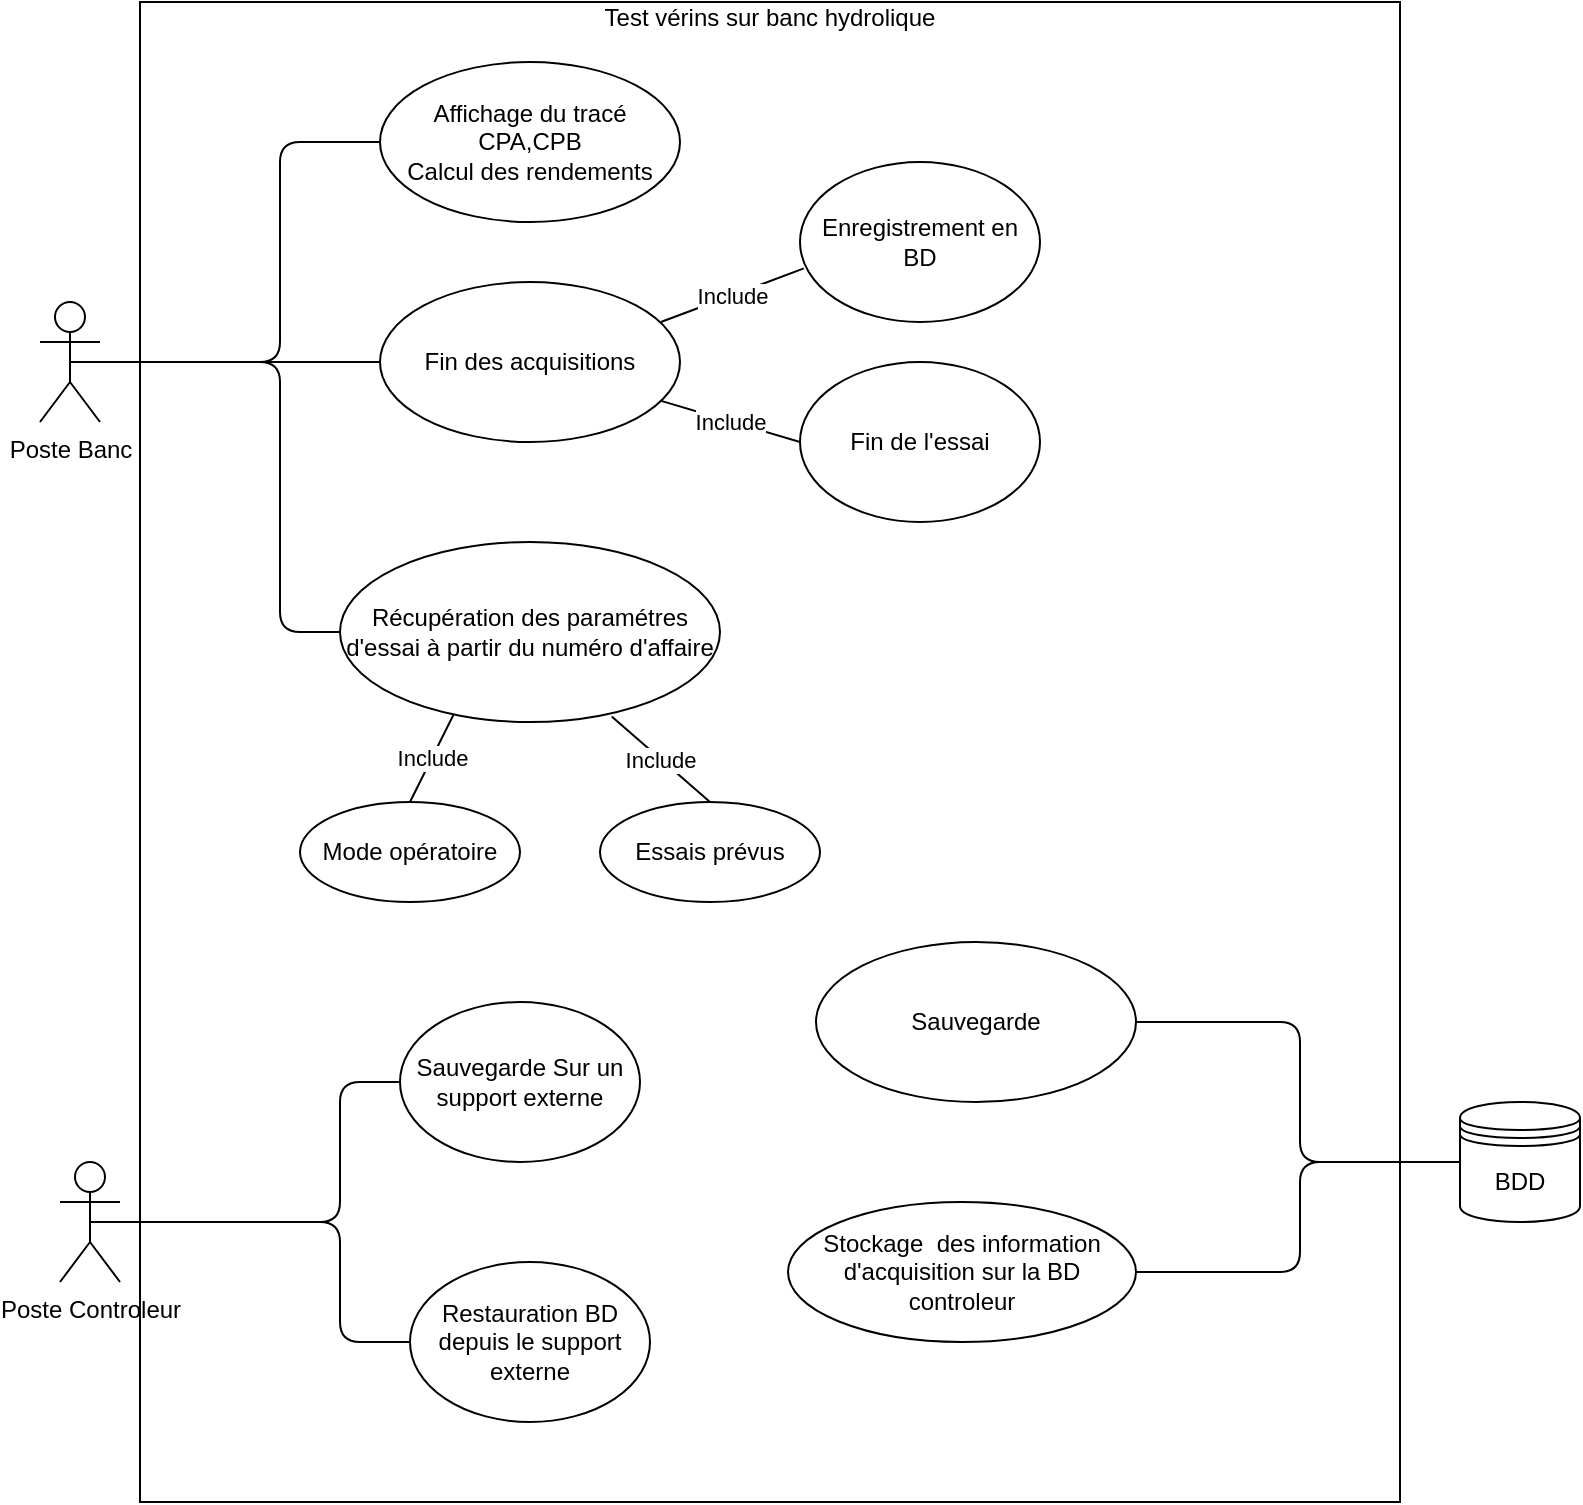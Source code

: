 <mxfile>
    <diagram id="stwNvvhAEf2OUdrHxZNL" name="Page-1">
        <mxGraphModel dx="1561" dy="1129" grid="1" gridSize="10" guides="1" tooltips="1" connect="1" arrows="1" fold="1" page="1" pageScale="1" pageWidth="827" pageHeight="1169" math="0" shadow="0">
            <root>
                <mxCell id="0"/>
                <mxCell id="1" parent="0"/>
                <mxCell id="2" value="Poste Banc" style="shape=umlActor;html=1;verticalLabelPosition=bottom;verticalAlign=top;align=center;" parent="1" vertex="1">
                    <mxGeometry x="40" y="250" width="30" height="60" as="geometry"/>
                </mxCell>
                <mxCell id="5" value="Test vérins sur banc hydrolique&lt;br&gt;&lt;br&gt;&lt;br&gt;&lt;br&gt;&lt;br&gt;&lt;br&gt;&lt;br&gt;&lt;br&gt;&lt;br&gt;&lt;br&gt;&lt;br&gt;&lt;br&gt;&lt;br&gt;&lt;br&gt;&lt;br&gt;&lt;br&gt;&lt;br&gt;&lt;br&gt;&lt;br&gt;&lt;br&gt;&lt;br&gt;&lt;br&gt;&lt;br&gt;&lt;br&gt;&lt;br&gt;&lt;br&gt;&lt;br&gt;&lt;br&gt;&lt;br&gt;&lt;br&gt;&lt;br&gt;&lt;br&gt;&lt;br&gt;&lt;br&gt;&lt;br&gt;&lt;br&gt;&lt;br&gt;&lt;br&gt;&lt;br&gt;&lt;br&gt;&lt;br&gt;&lt;br&gt;&lt;br&gt;&lt;br&gt;&lt;br&gt;&lt;br&gt;&lt;br&gt;&lt;br&gt;&lt;br&gt;&lt;br&gt;&lt;br&gt;&lt;br&gt;" style="rounded=0;whiteSpace=wrap;html=1;" parent="1" vertex="1">
                    <mxGeometry x="90" y="100" width="630" height="750" as="geometry"/>
                </mxCell>
                <mxCell id="6" value="Poste Controleur" style="shape=umlActor;html=1;verticalLabelPosition=bottom;verticalAlign=top;align=center;" parent="1" vertex="1">
                    <mxGeometry x="50" y="680" width="30" height="60" as="geometry"/>
                </mxCell>
                <mxCell id="8" value="Récupération des paramétres d'essai à partir du numéro d'affaire" style="ellipse;whiteSpace=wrap;html=1;" parent="1" vertex="1">
                    <mxGeometry x="190" y="370" width="190" height="90" as="geometry"/>
                </mxCell>
                <mxCell id="12" value="" style="endArrow=none;html=1;entryX=0.5;entryY=0.5;entryDx=0;entryDy=0;entryPerimeter=0;exitX=0;exitY=0.5;exitDx=0;exitDy=0;" parent="1" source="8" target="2" edge="1">
                    <mxGeometry width="50" height="50" relative="1" as="geometry">
                        <mxPoint x="430" y="300" as="sourcePoint"/>
                        <mxPoint x="480" y="250" as="targetPoint"/>
                        <Array as="points">
                            <mxPoint x="160" y="415"/>
                            <mxPoint x="160" y="280"/>
                        </Array>
                    </mxGeometry>
                </mxCell>
                <mxCell id="16" value="Mode opératoire" style="ellipse;whiteSpace=wrap;html=1;" parent="1" vertex="1">
                    <mxGeometry x="170" y="500" width="110" height="50" as="geometry"/>
                </mxCell>
                <mxCell id="17" value="Essais prévus" style="ellipse;whiteSpace=wrap;html=1;" parent="1" vertex="1">
                    <mxGeometry x="320" y="500" width="110" height="50" as="geometry"/>
                </mxCell>
                <mxCell id="19" value="Affichage du tracé CPA,CPB&lt;br&gt;Calcul des rendements" style="ellipse;whiteSpace=wrap;html=1;" parent="1" vertex="1">
                    <mxGeometry x="210" y="130" width="150" height="80" as="geometry"/>
                </mxCell>
                <mxCell id="20" value="Fin des acquisitions" style="ellipse;whiteSpace=wrap;html=1;" parent="1" vertex="1">
                    <mxGeometry x="210" y="240" width="150" height="80" as="geometry"/>
                </mxCell>
                <mxCell id="21" value="Sauvegarde" style="ellipse;whiteSpace=wrap;html=1;" parent="1" vertex="1">
                    <mxGeometry x="428" y="570" width="160" height="80" as="geometry"/>
                </mxCell>
                <mxCell id="23" value="" style="endArrow=none;html=1;exitX=0.5;exitY=0.5;exitDx=0;exitDy=0;exitPerimeter=0;entryX=0;entryY=0.5;entryDx=0;entryDy=0;" parent="1" source="2" target="20" edge="1">
                    <mxGeometry width="50" height="50" relative="1" as="geometry">
                        <mxPoint x="380" y="270" as="sourcePoint"/>
                        <mxPoint x="430" y="220" as="targetPoint"/>
                    </mxGeometry>
                </mxCell>
                <mxCell id="24" value="" style="endArrow=none;html=1;exitX=0.5;exitY=0.5;exitDx=0;exitDy=0;exitPerimeter=0;entryX=0;entryY=0.5;entryDx=0;entryDy=0;" parent="1" source="2" target="19" edge="1">
                    <mxGeometry width="50" height="50" relative="1" as="geometry">
                        <mxPoint x="380" y="270" as="sourcePoint"/>
                        <mxPoint x="430" y="220" as="targetPoint"/>
                        <Array as="points">
                            <mxPoint x="160" y="280"/>
                            <mxPoint x="160" y="170"/>
                        </Array>
                    </mxGeometry>
                </mxCell>
                <mxCell id="28" value="Enregistrement en BD" style="ellipse;whiteSpace=wrap;html=1;" parent="1" vertex="1">
                    <mxGeometry x="420" y="180" width="120" height="80" as="geometry"/>
                </mxCell>
                <mxCell id="29" value="Fin de l'essai" style="ellipse;whiteSpace=wrap;html=1;" parent="1" vertex="1">
                    <mxGeometry x="420" y="280" width="120" height="80" as="geometry"/>
                </mxCell>
                <mxCell id="33" value="Stockage&amp;nbsp; des information d'acquisition sur la BD controleur" style="ellipse;whiteSpace=wrap;html=1;" parent="1" vertex="1">
                    <mxGeometry x="414" y="700" width="174" height="70" as="geometry"/>
                </mxCell>
                <mxCell id="37" value="Restauration BD depuis le support externe" style="ellipse;whiteSpace=wrap;html=1;" parent="1" vertex="1">
                    <mxGeometry x="225" y="730" width="120" height="80" as="geometry"/>
                </mxCell>
                <mxCell id="38" value="Sauvegarde Sur un support externe" style="ellipse;whiteSpace=wrap;html=1;" parent="1" vertex="1">
                    <mxGeometry x="220" y="600" width="120" height="80" as="geometry"/>
                </mxCell>
                <mxCell id="39" value="" style="endArrow=none;html=1;entryX=0;entryY=0.5;entryDx=0;entryDy=0;exitX=0.5;exitY=0.5;exitDx=0;exitDy=0;exitPerimeter=0;" parent="1" source="6" target="38" edge="1">
                    <mxGeometry width="50" height="50" relative="1" as="geometry">
                        <mxPoint x="380" y="830" as="sourcePoint"/>
                        <mxPoint x="430" y="780" as="targetPoint"/>
                        <Array as="points">
                            <mxPoint x="190" y="710"/>
                            <mxPoint x="190" y="640"/>
                        </Array>
                    </mxGeometry>
                </mxCell>
                <mxCell id="40" value="" style="endArrow=none;html=1;exitX=0;exitY=0.5;exitDx=0;exitDy=0;" parent="1" source="37" target="6" edge="1">
                    <mxGeometry width="50" height="50" relative="1" as="geometry">
                        <mxPoint x="210" y="830" as="sourcePoint"/>
                        <mxPoint x="430" y="780" as="targetPoint"/>
                        <Array as="points">
                            <mxPoint x="190" y="770"/>
                            <mxPoint x="190" y="710"/>
                        </Array>
                    </mxGeometry>
                </mxCell>
                <mxCell id="42" value="BDD" style="shape=datastore;whiteSpace=wrap;html=1;" parent="1" vertex="1">
                    <mxGeometry x="750" y="650" width="60" height="60" as="geometry"/>
                </mxCell>
                <mxCell id="44" value="" style="endArrow=none;html=1;exitX=0;exitY=0.5;exitDx=0;exitDy=0;entryX=1;entryY=0.5;entryDx=0;entryDy=0;" parent="1" source="42" target="21" edge="1">
                    <mxGeometry width="50" height="50" relative="1" as="geometry">
                        <mxPoint x="510" y="630" as="sourcePoint"/>
                        <mxPoint x="560" y="580" as="targetPoint"/>
                        <Array as="points">
                            <mxPoint x="670" y="680"/>
                            <mxPoint x="670" y="610"/>
                        </Array>
                    </mxGeometry>
                </mxCell>
                <mxCell id="45" value="" style="endArrow=none;html=1;exitX=0;exitY=0.5;exitDx=0;exitDy=0;entryX=1;entryY=0.5;entryDx=0;entryDy=0;" parent="1" source="42" target="33" edge="1">
                    <mxGeometry width="50" height="50" relative="1" as="geometry">
                        <mxPoint x="510" y="630" as="sourcePoint"/>
                        <mxPoint x="560" y="580" as="targetPoint"/>
                        <Array as="points">
                            <mxPoint x="670" y="680"/>
                            <mxPoint x="670" y="735"/>
                        </Array>
                    </mxGeometry>
                </mxCell>
                <mxCell id="48" value="Include" style="endArrow=none;html=1;entryX=0;entryY=0.5;entryDx=0;entryDy=0;" parent="1" source="20" target="29" edge="1">
                    <mxGeometry width="50" height="50" relative="1" as="geometry">
                        <mxPoint x="390" y="370" as="sourcePoint"/>
                        <mxPoint x="440" y="320" as="targetPoint"/>
                    </mxGeometry>
                </mxCell>
                <mxCell id="50" value="Include" style="endArrow=none;html=1;entryX=0.016;entryY=0.665;entryDx=0;entryDy=0;entryPerimeter=0;" parent="1" target="28" edge="1">
                    <mxGeometry width="50" height="50" relative="1" as="geometry">
                        <mxPoint x="350.46" y="260.003" as="sourcePoint"/>
                        <mxPoint x="420.0" y="280.48" as="targetPoint"/>
                    </mxGeometry>
                </mxCell>
                <mxCell id="51" value="Include" style="endArrow=none;html=1;entryX=0.5;entryY=0;entryDx=0;entryDy=0;exitX=0.299;exitY=0.958;exitDx=0;exitDy=0;exitPerimeter=0;" parent="1" source="8" target="16" edge="1">
                    <mxGeometry width="50" height="50" relative="1" as="geometry">
                        <mxPoint x="360.46" y="309.523" as="sourcePoint"/>
                        <mxPoint x="430.0" y="330" as="targetPoint"/>
                    </mxGeometry>
                </mxCell>
                <mxCell id="52" value="Include" style="endArrow=none;html=1;entryX=0.5;entryY=0;entryDx=0;entryDy=0;exitX=0.715;exitY=0.969;exitDx=0;exitDy=0;exitPerimeter=0;" parent="1" source="8" target="17" edge="1">
                    <mxGeometry width="50" height="50" relative="1" as="geometry">
                        <mxPoint x="370.46" y="319.523" as="sourcePoint"/>
                        <mxPoint x="440.0" y="340" as="targetPoint"/>
                    </mxGeometry>
                </mxCell>
            </root>
        </mxGraphModel>
    </diagram>
</mxfile>